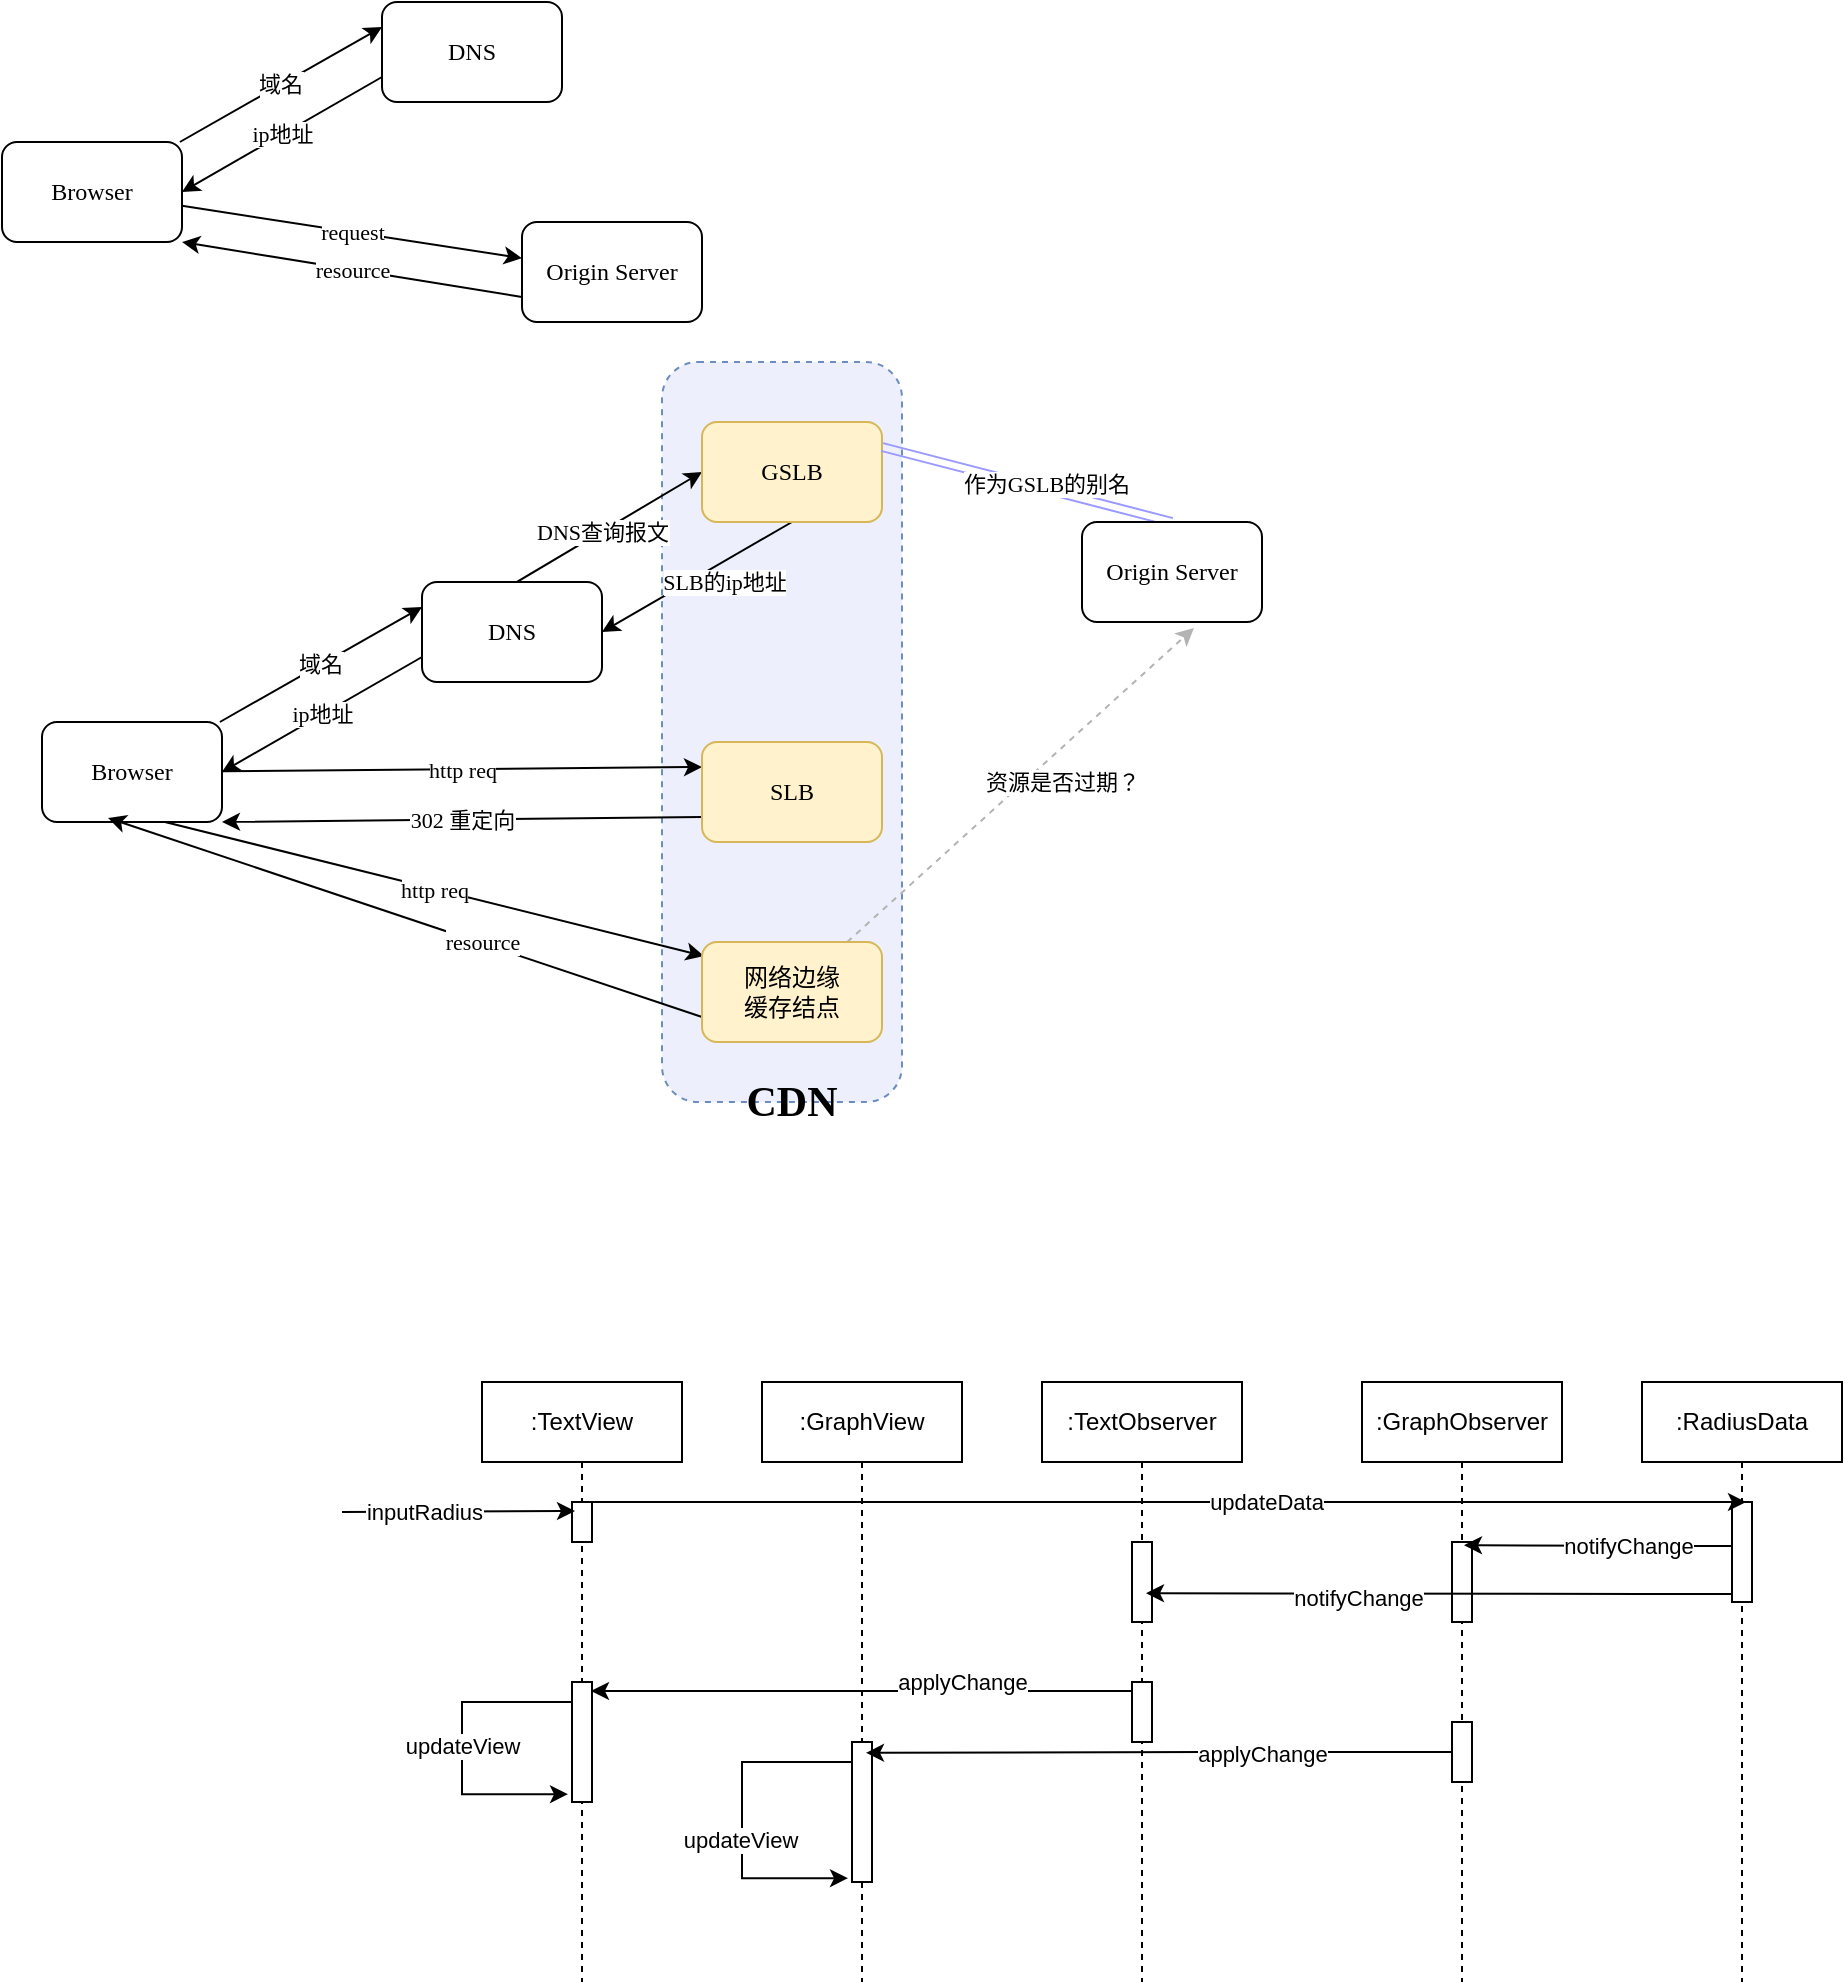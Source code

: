 <mxfile version="13.8.8" type="github">
  <diagram id="LekN2mBB-UYrPSv3pzjn" name="Page-1">
    <mxGraphModel dx="930" dy="755" grid="1" gridSize="10" guides="1" tooltips="1" connect="1" arrows="1" fold="1" page="1" pageScale="1" pageWidth="4681" pageHeight="3300" math="0" shadow="0">
      <root>
        <mxCell id="0" />
        <mxCell id="1" parent="0" />
        <mxCell id="vSXKSOnZI6TcZp1LXCyc-27" value="" style="rounded=1;whiteSpace=wrap;html=1;strokeColor=#6c8ebf;dashed=1;fillColor=#EDF0FC;fontFamily=Verdana;" parent="1" vertex="1">
          <mxGeometry x="460" y="450" width="120" height="370" as="geometry" />
        </mxCell>
        <mxCell id="vSXKSOnZI6TcZp1LXCyc-3" value="域名" style="rounded=0;orthogonalLoop=1;jettySize=auto;html=1;entryX=0;entryY=0.25;entryDx=0;entryDy=0;fontFamily=Verdana;" parent="1" source="vSXKSOnZI6TcZp1LXCyc-1" target="vSXKSOnZI6TcZp1LXCyc-2" edge="1">
          <mxGeometry relative="1" as="geometry" />
        </mxCell>
        <mxCell id="vSXKSOnZI6TcZp1LXCyc-6" value="request" style="edgeStyle=none;rounded=0;orthogonalLoop=1;jettySize=auto;html=1;fontFamily=Verdana;" parent="1" source="vSXKSOnZI6TcZp1LXCyc-1" target="vSXKSOnZI6TcZp1LXCyc-5" edge="1">
          <mxGeometry relative="1" as="geometry" />
        </mxCell>
        <mxCell id="vSXKSOnZI6TcZp1LXCyc-1" value="Browser" style="rounded=1;whiteSpace=wrap;html=1;fontFamily=Verdana;" parent="1" vertex="1">
          <mxGeometry x="130" y="340" width="90" height="50" as="geometry" />
        </mxCell>
        <mxCell id="vSXKSOnZI6TcZp1LXCyc-4" value="ip地址" style="edgeStyle=none;rounded=0;orthogonalLoop=1;jettySize=auto;html=1;entryX=1;entryY=0.5;entryDx=0;entryDy=0;exitX=0;exitY=0.75;exitDx=0;exitDy=0;fontFamily=Verdana;" parent="1" source="vSXKSOnZI6TcZp1LXCyc-2" target="vSXKSOnZI6TcZp1LXCyc-1" edge="1">
          <mxGeometry relative="1" as="geometry" />
        </mxCell>
        <mxCell id="vSXKSOnZI6TcZp1LXCyc-2" value="DNS" style="rounded=1;whiteSpace=wrap;html=1;fontFamily=Verdana;" parent="1" vertex="1">
          <mxGeometry x="320" y="270" width="90" height="50" as="geometry" />
        </mxCell>
        <mxCell id="vSXKSOnZI6TcZp1LXCyc-7" value="resource" style="edgeStyle=none;rounded=0;orthogonalLoop=1;jettySize=auto;html=1;entryX=1;entryY=1;entryDx=0;entryDy=0;exitX=0;exitY=0.75;exitDx=0;exitDy=0;fontFamily=Verdana;" parent="1" source="vSXKSOnZI6TcZp1LXCyc-5" target="vSXKSOnZI6TcZp1LXCyc-1" edge="1">
          <mxGeometry relative="1" as="geometry" />
        </mxCell>
        <mxCell id="vSXKSOnZI6TcZp1LXCyc-5" value="Origin Server" style="rounded=1;whiteSpace=wrap;html=1;fontFamily=Verdana;" parent="1" vertex="1">
          <mxGeometry x="390" y="380" width="90" height="50" as="geometry" />
        </mxCell>
        <mxCell id="vSXKSOnZI6TcZp1LXCyc-8" value="域名" style="rounded=0;orthogonalLoop=1;jettySize=auto;html=1;entryX=0;entryY=0.25;entryDx=0;entryDy=0;fontFamily=Verdana;" parent="1" source="vSXKSOnZI6TcZp1LXCyc-10" target="vSXKSOnZI6TcZp1LXCyc-12" edge="1">
          <mxGeometry relative="1" as="geometry" />
        </mxCell>
        <mxCell id="vSXKSOnZI6TcZp1LXCyc-9" value="http req" style="edgeStyle=none;rounded=0;orthogonalLoop=1;jettySize=auto;html=1;entryX=0;entryY=0.25;entryDx=0;entryDy=0;fontFamily=Verdana;" parent="1" source="vSXKSOnZI6TcZp1LXCyc-10" target="vSXKSOnZI6TcZp1LXCyc-14" edge="1">
          <mxGeometry relative="1" as="geometry" />
        </mxCell>
        <mxCell id="vSXKSOnZI6TcZp1LXCyc-22" value="http req" style="edgeStyle=none;rounded=0;orthogonalLoop=1;jettySize=auto;html=1;entryX=0.011;entryY=0.14;entryDx=0;entryDy=0;entryPerimeter=0;strokeColor=#000000;exitX=0.683;exitY=1;exitDx=0;exitDy=0;exitPerimeter=0;fontFamily=Verdana;" parent="1" source="vSXKSOnZI6TcZp1LXCyc-10" target="vSXKSOnZI6TcZp1LXCyc-21" edge="1">
          <mxGeometry relative="1" as="geometry" />
        </mxCell>
        <mxCell id="vSXKSOnZI6TcZp1LXCyc-10" value="Browser" style="rounded=1;whiteSpace=wrap;html=1;fontFamily=Verdana;" parent="1" vertex="1">
          <mxGeometry x="150" y="630" width="90" height="50" as="geometry" />
        </mxCell>
        <mxCell id="vSXKSOnZI6TcZp1LXCyc-11" value="ip地址" style="edgeStyle=none;rounded=0;orthogonalLoop=1;jettySize=auto;html=1;entryX=1;entryY=0.5;entryDx=0;entryDy=0;exitX=0;exitY=0.75;exitDx=0;exitDy=0;fontFamily=Verdana;" parent="1" source="vSXKSOnZI6TcZp1LXCyc-12" target="vSXKSOnZI6TcZp1LXCyc-10" edge="1">
          <mxGeometry relative="1" as="geometry" />
        </mxCell>
        <mxCell id="vSXKSOnZI6TcZp1LXCyc-16" value="DNS查询报文" style="edgeStyle=none;rounded=0;orthogonalLoop=1;jettySize=auto;html=1;entryX=0;entryY=0.5;entryDx=0;entryDy=0;exitX=0.433;exitY=0.1;exitDx=0;exitDy=0;exitPerimeter=0;fontFamily=Verdana;" parent="1" source="vSXKSOnZI6TcZp1LXCyc-12" target="vSXKSOnZI6TcZp1LXCyc-15" edge="1">
          <mxGeometry relative="1" as="geometry" />
        </mxCell>
        <mxCell id="vSXKSOnZI6TcZp1LXCyc-12" value="DNS" style="rounded=1;whiteSpace=wrap;html=1;fontFamily=Verdana;" parent="1" vertex="1">
          <mxGeometry x="340" y="560" width="90" height="50" as="geometry" />
        </mxCell>
        <mxCell id="vSXKSOnZI6TcZp1LXCyc-13" value="302 重定向" style="edgeStyle=none;rounded=0;orthogonalLoop=1;jettySize=auto;html=1;entryX=1;entryY=1;entryDx=0;entryDy=0;exitX=0;exitY=0.75;exitDx=0;exitDy=0;fontFamily=Verdana;" parent="1" source="vSXKSOnZI6TcZp1LXCyc-14" target="vSXKSOnZI6TcZp1LXCyc-10" edge="1">
          <mxGeometry relative="1" as="geometry" />
        </mxCell>
        <mxCell id="vSXKSOnZI6TcZp1LXCyc-14" value="SLB" style="rounded=1;whiteSpace=wrap;html=1;fillColor=#fff2cc;strokeColor=#d6b656;fontFamily=Verdana;" parent="1" vertex="1">
          <mxGeometry x="480" y="640" width="90" height="50" as="geometry" />
        </mxCell>
        <mxCell id="vSXKSOnZI6TcZp1LXCyc-20" value="SLB的ip地址" style="edgeStyle=none;rounded=0;orthogonalLoop=1;jettySize=auto;html=1;entryX=1;entryY=0.5;entryDx=0;entryDy=0;strokeColor=#000000;exitX=0.5;exitY=1;exitDx=0;exitDy=0;fontFamily=Verdana;" parent="1" source="vSXKSOnZI6TcZp1LXCyc-15" target="vSXKSOnZI6TcZp1LXCyc-12" edge="1">
          <mxGeometry x="-0.185" y="9" relative="1" as="geometry">
            <mxPoint as="offset" />
          </mxGeometry>
        </mxCell>
        <mxCell id="vSXKSOnZI6TcZp1LXCyc-15" value="GSLB" style="rounded=1;whiteSpace=wrap;html=1;fillColor=#fff2cc;strokeColor=#d6b656;fontFamily=Verdana;" parent="1" vertex="1">
          <mxGeometry x="480" y="480" width="90" height="50" as="geometry" />
        </mxCell>
        <mxCell id="vSXKSOnZI6TcZp1LXCyc-18" style="edgeStyle=none;rounded=0;orthogonalLoop=1;jettySize=auto;html=1;entryX=1;entryY=0.25;entryDx=0;entryDy=0;exitX=0.5;exitY=0;exitDx=0;exitDy=0;shape=link;strokeColor=#9999FF;fontFamily=Verdana;" parent="1" source="vSXKSOnZI6TcZp1LXCyc-17" target="vSXKSOnZI6TcZp1LXCyc-15" edge="1">
          <mxGeometry relative="1" as="geometry" />
        </mxCell>
        <mxCell id="vSXKSOnZI6TcZp1LXCyc-19" value="作为GSLB的别名" style="edgeLabel;html=1;align=center;verticalAlign=middle;resizable=0;points=[];fontFamily=Verdana;" parent="vSXKSOnZI6TcZp1LXCyc-18" vertex="1" connectable="0">
          <mxGeometry x="0.181" y="3" relative="1" as="geometry">
            <mxPoint x="23.18" as="offset" />
          </mxGeometry>
        </mxCell>
        <mxCell id="vSXKSOnZI6TcZp1LXCyc-17" value="Origin Server" style="rounded=1;whiteSpace=wrap;html=1;fontFamily=Verdana;" parent="1" vertex="1">
          <mxGeometry x="670" y="530" width="90" height="50" as="geometry" />
        </mxCell>
        <mxCell id="vSXKSOnZI6TcZp1LXCyc-23" value="resource" style="edgeStyle=none;rounded=0;orthogonalLoop=1;jettySize=auto;html=1;entryX=0.367;entryY=0.96;entryDx=0;entryDy=0;entryPerimeter=0;strokeColor=#000000;exitX=0;exitY=0.75;exitDx=0;exitDy=0;fontFamily=Verdana;" parent="1" source="vSXKSOnZI6TcZp1LXCyc-21" target="vSXKSOnZI6TcZp1LXCyc-10" edge="1">
          <mxGeometry x="-0.258" y="-1" relative="1" as="geometry">
            <mxPoint as="offset" />
          </mxGeometry>
        </mxCell>
        <mxCell id="vSXKSOnZI6TcZp1LXCyc-24" value="资源是否过期？" style="edgeStyle=none;rounded=0;orthogonalLoop=1;jettySize=auto;html=1;entryX=0.622;entryY=1.06;entryDx=0;entryDy=0;entryPerimeter=0;dashed=1;strokeColor=#B3B3B3;fontFamily=Verdana;" parent="1" source="vSXKSOnZI6TcZp1LXCyc-21" target="vSXKSOnZI6TcZp1LXCyc-17" edge="1">
          <mxGeometry x="0.14" y="-13" relative="1" as="geometry">
            <mxPoint as="offset" />
          </mxGeometry>
        </mxCell>
        <mxCell id="vSXKSOnZI6TcZp1LXCyc-21" value="网络边缘&lt;br&gt;缓存结点" style="rounded=1;whiteSpace=wrap;html=1;fillColor=#fff2cc;strokeColor=#d6b656;fontFamily=Verdana;" parent="1" vertex="1">
          <mxGeometry x="480" y="740" width="90" height="50" as="geometry" />
        </mxCell>
        <mxCell id="vSXKSOnZI6TcZp1LXCyc-28" value="&lt;b&gt;&lt;font style=&quot;font-size: 21px&quot;&gt;CDN&lt;/font&gt;&lt;/b&gt;" style="text;html=1;strokeColor=none;fillColor=none;align=center;verticalAlign=middle;whiteSpace=wrap;rounded=0;dashed=1;fontFamily=Verdana;" parent="1" vertex="1">
          <mxGeometry x="505" y="810" width="40" height="20" as="geometry" />
        </mxCell>
        <mxCell id="idPbZk2XYsLnnEu-Vdh2-1" value=":TextView" style="shape=umlLifeline;perimeter=lifelinePerimeter;whiteSpace=wrap;html=1;container=1;collapsible=0;recursiveResize=0;outlineConnect=0;" vertex="1" parent="1">
          <mxGeometry x="370" y="960" width="100" height="300" as="geometry" />
        </mxCell>
        <mxCell id="idPbZk2XYsLnnEu-Vdh2-6" value="" style="html=1;points=[];perimeter=orthogonalPerimeter;" vertex="1" parent="idPbZk2XYsLnnEu-Vdh2-1">
          <mxGeometry x="45" y="60" width="10" height="20" as="geometry" />
        </mxCell>
        <mxCell id="idPbZk2XYsLnnEu-Vdh2-31" value="updateView" style="edgeStyle=orthogonalEdgeStyle;rounded=0;orthogonalLoop=1;jettySize=auto;html=1;entryX=0.43;entryY=0.687;entryDx=0;entryDy=0;entryPerimeter=0;" edge="1" parent="idPbZk2XYsLnnEu-Vdh2-1" source="idPbZk2XYsLnnEu-Vdh2-24" target="idPbZk2XYsLnnEu-Vdh2-1">
          <mxGeometry relative="1" as="geometry">
            <Array as="points">
              <mxPoint x="-10" y="160" />
              <mxPoint x="-10" y="206" />
            </Array>
          </mxGeometry>
        </mxCell>
        <mxCell id="idPbZk2XYsLnnEu-Vdh2-24" value="" style="html=1;points=[];perimeter=orthogonalPerimeter;" vertex="1" parent="idPbZk2XYsLnnEu-Vdh2-1">
          <mxGeometry x="45" y="150" width="10" height="60" as="geometry" />
        </mxCell>
        <mxCell id="idPbZk2XYsLnnEu-Vdh2-2" value=":RadiusData" style="shape=umlLifeline;perimeter=lifelinePerimeter;whiteSpace=wrap;html=1;container=1;collapsible=0;recursiveResize=0;outlineConnect=0;" vertex="1" parent="1">
          <mxGeometry x="950" y="960" width="100" height="300" as="geometry" />
        </mxCell>
        <mxCell id="idPbZk2XYsLnnEu-Vdh2-12" value="" style="html=1;points=[];perimeter=orthogonalPerimeter;" vertex="1" parent="idPbZk2XYsLnnEu-Vdh2-2">
          <mxGeometry x="45" y="60" width="10" height="50" as="geometry" />
        </mxCell>
        <mxCell id="idPbZk2XYsLnnEu-Vdh2-3" value=":GraphView" style="shape=umlLifeline;perimeter=lifelinePerimeter;whiteSpace=wrap;html=1;container=1;collapsible=0;recursiveResize=0;outlineConnect=0;" vertex="1" parent="1">
          <mxGeometry x="510" y="960" width="100" height="300" as="geometry" />
        </mxCell>
        <mxCell id="idPbZk2XYsLnnEu-Vdh2-32" style="edgeStyle=orthogonalEdgeStyle;rounded=0;orthogonalLoop=1;jettySize=auto;html=1;entryX=0.43;entryY=0.827;entryDx=0;entryDy=0;entryPerimeter=0;" edge="1" parent="idPbZk2XYsLnnEu-Vdh2-3" source="idPbZk2XYsLnnEu-Vdh2-28" target="idPbZk2XYsLnnEu-Vdh2-3">
          <mxGeometry relative="1" as="geometry">
            <Array as="points">
              <mxPoint x="-10" y="190" />
              <mxPoint x="-10" y="248" />
            </Array>
          </mxGeometry>
        </mxCell>
        <mxCell id="idPbZk2XYsLnnEu-Vdh2-33" value="updateView" style="edgeLabel;html=1;align=center;verticalAlign=middle;resizable=0;points=[];" vertex="1" connectable="0" parent="idPbZk2XYsLnnEu-Vdh2-32">
          <mxGeometry x="0.132" y="-1" relative="1" as="geometry">
            <mxPoint as="offset" />
          </mxGeometry>
        </mxCell>
        <mxCell id="idPbZk2XYsLnnEu-Vdh2-28" value="" style="html=1;points=[];perimeter=orthogonalPerimeter;" vertex="1" parent="idPbZk2XYsLnnEu-Vdh2-3">
          <mxGeometry x="45" y="180" width="10" height="70" as="geometry" />
        </mxCell>
        <mxCell id="idPbZk2XYsLnnEu-Vdh2-4" value=":TextObserver" style="shape=umlLifeline;perimeter=lifelinePerimeter;whiteSpace=wrap;html=1;container=1;collapsible=0;recursiveResize=0;outlineConnect=0;" vertex="1" parent="1">
          <mxGeometry x="650" y="960" width="100" height="300" as="geometry" />
        </mxCell>
        <mxCell id="idPbZk2XYsLnnEu-Vdh2-17" value="" style="html=1;points=[];perimeter=orthogonalPerimeter;" vertex="1" parent="idPbZk2XYsLnnEu-Vdh2-4">
          <mxGeometry x="45" y="80" width="10" height="40" as="geometry" />
        </mxCell>
        <mxCell id="idPbZk2XYsLnnEu-Vdh2-22" value="" style="html=1;points=[];perimeter=orthogonalPerimeter;" vertex="1" parent="idPbZk2XYsLnnEu-Vdh2-4">
          <mxGeometry x="45" y="150" width="10" height="30" as="geometry" />
        </mxCell>
        <mxCell id="idPbZk2XYsLnnEu-Vdh2-5" value=":GraphObserver" style="shape=umlLifeline;perimeter=lifelinePerimeter;whiteSpace=wrap;html=1;container=1;collapsible=0;recursiveResize=0;outlineConnect=0;" vertex="1" parent="1">
          <mxGeometry x="810" y="960" width="100" height="300" as="geometry" />
        </mxCell>
        <mxCell id="idPbZk2XYsLnnEu-Vdh2-16" value="" style="html=1;points=[];perimeter=orthogonalPerimeter;" vertex="1" parent="idPbZk2XYsLnnEu-Vdh2-5">
          <mxGeometry x="45" y="80" width="10" height="40" as="geometry" />
        </mxCell>
        <mxCell id="idPbZk2XYsLnnEu-Vdh2-27" value="" style="html=1;points=[];perimeter=orthogonalPerimeter;" vertex="1" parent="idPbZk2XYsLnnEu-Vdh2-5">
          <mxGeometry x="45" y="170" width="10" height="30" as="geometry" />
        </mxCell>
        <mxCell id="idPbZk2XYsLnnEu-Vdh2-9" value="" style="endArrow=classic;html=1;entryX=0.465;entryY=0.215;entryDx=0;entryDy=0;entryPerimeter=0;" edge="1" parent="1" target="idPbZk2XYsLnnEu-Vdh2-1">
          <mxGeometry width="50" height="50" relative="1" as="geometry">
            <mxPoint x="300" y="1025" as="sourcePoint" />
            <mxPoint x="310" y="1030" as="targetPoint" />
          </mxGeometry>
        </mxCell>
        <mxCell id="idPbZk2XYsLnnEu-Vdh2-10" value="inputRadius" style="edgeLabel;html=1;align=center;verticalAlign=middle;resizable=0;points=[];" vertex="1" connectable="0" parent="idPbZk2XYsLnnEu-Vdh2-9">
          <mxGeometry x="-0.296" relative="1" as="geometry">
            <mxPoint as="offset" />
          </mxGeometry>
        </mxCell>
        <mxCell id="idPbZk2XYsLnnEu-Vdh2-13" style="edgeStyle=orthogonalEdgeStyle;rounded=0;orthogonalLoop=1;jettySize=auto;html=1;entryX=0.52;entryY=0.2;entryDx=0;entryDy=0;entryPerimeter=0;" edge="1" parent="1" source="idPbZk2XYsLnnEu-Vdh2-6" target="idPbZk2XYsLnnEu-Vdh2-2">
          <mxGeometry relative="1" as="geometry">
            <Array as="points">
              <mxPoint x="630" y="1020" />
              <mxPoint x="630" y="1020" />
            </Array>
          </mxGeometry>
        </mxCell>
        <mxCell id="idPbZk2XYsLnnEu-Vdh2-14" value="updateData" style="edgeLabel;html=1;align=center;verticalAlign=middle;resizable=0;points=[];" vertex="1" connectable="0" parent="idPbZk2XYsLnnEu-Vdh2-13">
          <mxGeometry x="0.168" relative="1" as="geometry">
            <mxPoint as="offset" />
          </mxGeometry>
        </mxCell>
        <mxCell id="idPbZk2XYsLnnEu-Vdh2-18" style="edgeStyle=orthogonalEdgeStyle;rounded=0;orthogonalLoop=1;jettySize=auto;html=1;entryX=0.51;entryY=0.272;entryDx=0;entryDy=0;entryPerimeter=0;" edge="1" parent="1" source="idPbZk2XYsLnnEu-Vdh2-12" target="idPbZk2XYsLnnEu-Vdh2-5">
          <mxGeometry relative="1" as="geometry">
            <Array as="points">
              <mxPoint x="980" y="1042" />
              <mxPoint x="980" y="1042" />
            </Array>
          </mxGeometry>
        </mxCell>
        <mxCell id="idPbZk2XYsLnnEu-Vdh2-20" value="notifyChange" style="edgeLabel;html=1;align=center;verticalAlign=middle;resizable=0;points=[];" vertex="1" connectable="0" parent="idPbZk2XYsLnnEu-Vdh2-18">
          <mxGeometry x="-0.224" relative="1" as="geometry">
            <mxPoint as="offset" />
          </mxGeometry>
        </mxCell>
        <mxCell id="idPbZk2XYsLnnEu-Vdh2-19" style="edgeStyle=orthogonalEdgeStyle;rounded=0;orthogonalLoop=1;jettySize=auto;html=1;entryX=0.52;entryY=0.352;entryDx=0;entryDy=0;entryPerimeter=0;" edge="1" parent="1" source="idPbZk2XYsLnnEu-Vdh2-12" target="idPbZk2XYsLnnEu-Vdh2-4">
          <mxGeometry relative="1" as="geometry">
            <Array as="points">
              <mxPoint x="950" y="1066" />
              <mxPoint x="950" y="1066" />
            </Array>
          </mxGeometry>
        </mxCell>
        <mxCell id="idPbZk2XYsLnnEu-Vdh2-21" value="notifyChange" style="edgeLabel;html=1;align=center;verticalAlign=middle;resizable=0;points=[];" vertex="1" connectable="0" parent="idPbZk2XYsLnnEu-Vdh2-19">
          <mxGeometry x="0.276" y="2" relative="1" as="geometry">
            <mxPoint as="offset" />
          </mxGeometry>
        </mxCell>
        <mxCell id="idPbZk2XYsLnnEu-Vdh2-25" style="edgeStyle=orthogonalEdgeStyle;rounded=0;orthogonalLoop=1;jettySize=auto;html=1;entryX=0.545;entryY=0.515;entryDx=0;entryDy=0;entryPerimeter=0;" edge="1" parent="1" source="idPbZk2XYsLnnEu-Vdh2-22" target="idPbZk2XYsLnnEu-Vdh2-1">
          <mxGeometry relative="1" as="geometry">
            <Array as="points">
              <mxPoint x="583" y="1115" />
            </Array>
          </mxGeometry>
        </mxCell>
        <mxCell id="idPbZk2XYsLnnEu-Vdh2-26" value="applyChange" style="edgeLabel;html=1;align=center;verticalAlign=middle;resizable=0;points=[];" vertex="1" connectable="0" parent="idPbZk2XYsLnnEu-Vdh2-25">
          <mxGeometry x="-0.172" y="-21" relative="1" as="geometry">
            <mxPoint x="27" y="16.5" as="offset" />
          </mxGeometry>
        </mxCell>
        <mxCell id="idPbZk2XYsLnnEu-Vdh2-29" style="edgeStyle=orthogonalEdgeStyle;rounded=0;orthogonalLoop=1;jettySize=auto;html=1;entryX=0.52;entryY=0.618;entryDx=0;entryDy=0;entryPerimeter=0;" edge="1" parent="1" source="idPbZk2XYsLnnEu-Vdh2-27" target="idPbZk2XYsLnnEu-Vdh2-3">
          <mxGeometry relative="1" as="geometry" />
        </mxCell>
        <mxCell id="idPbZk2XYsLnnEu-Vdh2-30" value="applyChange" style="edgeLabel;html=1;align=center;verticalAlign=middle;resizable=0;points=[];" vertex="1" connectable="0" parent="idPbZk2XYsLnnEu-Vdh2-29">
          <mxGeometry x="-0.673" y="-2" relative="1" as="geometry">
            <mxPoint x="-47.6" y="2.39" as="offset" />
          </mxGeometry>
        </mxCell>
      </root>
    </mxGraphModel>
  </diagram>
</mxfile>
